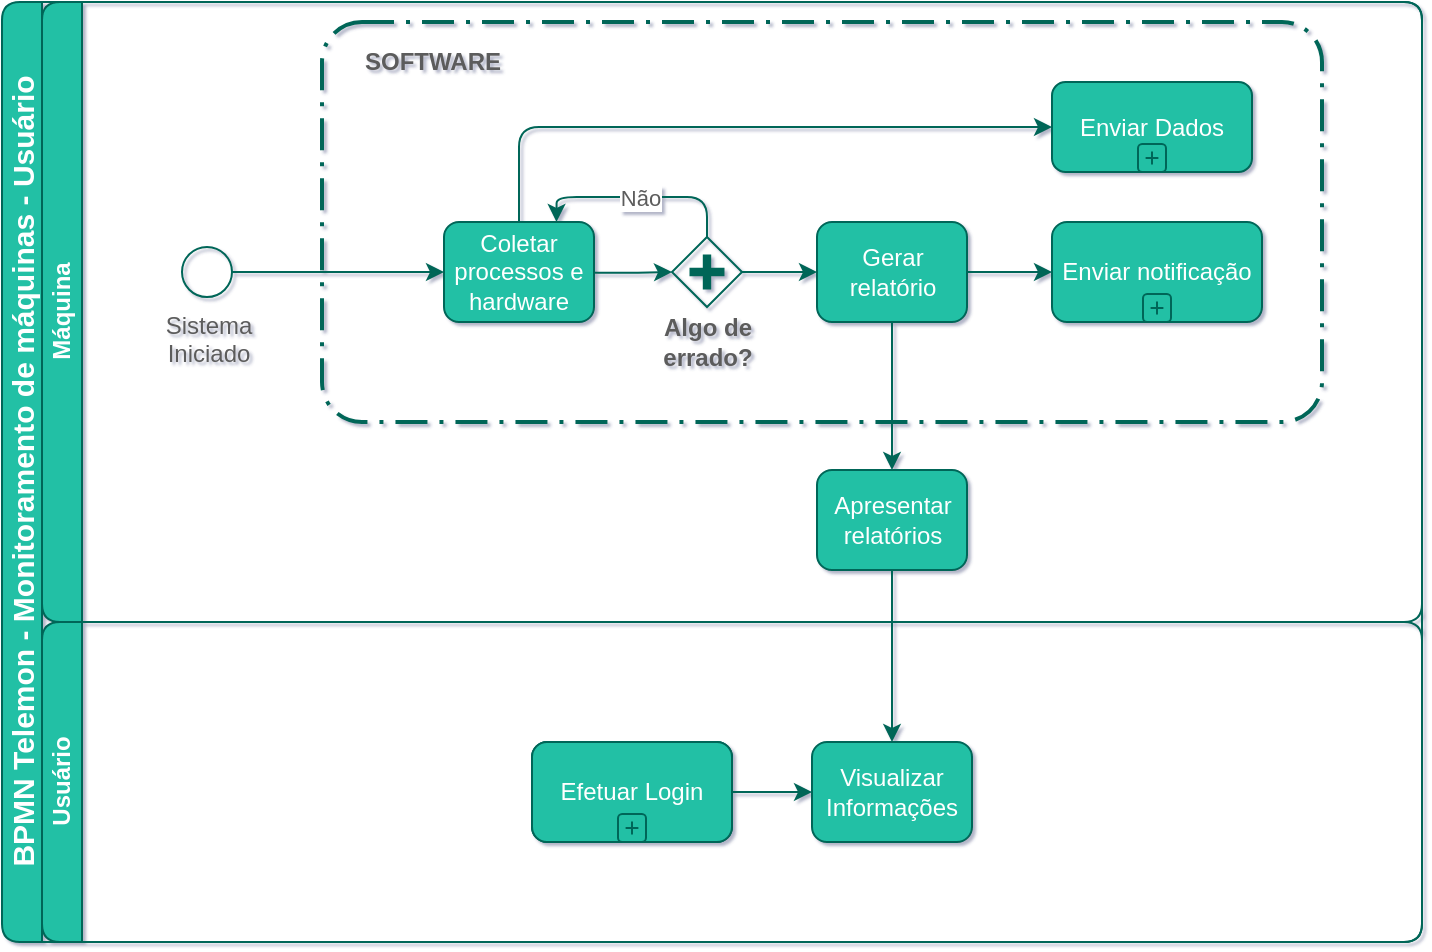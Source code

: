 <mxfile version="13.8.1" type="device"><diagram id="prtHgNgQTEPvFCAcTncT" name="Page-1"><mxGraphModel dx="1689" dy="617" grid="1" gridSize="10" guides="1" tooltips="1" connect="1" arrows="1" fold="1" page="1" pageScale="1" pageWidth="827" pageHeight="1169" background="none" math="0" shadow="1"><root><mxCell id="0"/><mxCell id="1" parent="0"/><mxCell id="dNxyNK7c78bLwvsdeMH5-19" value="&lt;font style=&quot;font-size: 15px&quot;&gt;BPMN Telemon - Monitoramento de máquinas - Usuário&lt;br&gt;&lt;/font&gt;" style="swimlane;html=1;childLayout=stackLayout;resizeParent=1;resizeParentMax=0;horizontal=0;startSize=20;horizontalStack=0;fillColor=#21C0A5;strokeColor=#006658;rounded=1;fontColor=#FFFFFF;" parent="1" vertex="1"><mxGeometry x="170" y="90" width="710" height="470" as="geometry"/></mxCell><mxCell id="JZtZou8N1OpLXoihapYi-7" value="Máquina" style="swimlane;html=1;startSize=20;horizontal=0;swimlaneFillColor=none;fillColor=#21C0A5;strokeColor=#006658;rounded=1;fontColor=#FFFFFF;" parent="dNxyNK7c78bLwvsdeMH5-19" vertex="1"><mxGeometry x="20" width="690" height="310" as="geometry"/></mxCell><mxCell id="JZtZou8N1OpLXoihapYi-55" value="Enviar Dados" style="html=1;whiteSpace=wrap;dropTarget=0;fillColor=#21C0A5;strokeColor=#006658;rounded=1;fontColor=#FFFFFF;" parent="JZtZou8N1OpLXoihapYi-7" vertex="1"><mxGeometry x="505" y="40" width="100" height="45" as="geometry"/></mxCell><mxCell id="JZtZou8N1OpLXoihapYi-56" value="" style="html=1;shape=plus;outlineConnect=0;fillColor=#21C0A5;strokeColor=#006658;fontColor=#5C5C5C;rounded=1;" parent="JZtZou8N1OpLXoihapYi-55" vertex="1"><mxGeometry x="0.5" y="1" width="14" height="14" relative="1" as="geometry"><mxPoint x="-7" y="-14" as="offset"/></mxGeometry></mxCell><mxCell id="JZtZou8N1OpLXoihapYi-19" value="" style="arcSize=10;dashed=1;strokeColor=#006658;fillColor=none;dashPattern=8 3 1 3;strokeWidth=2;fontColor=#5C5C5C;rounded=1;" parent="JZtZou8N1OpLXoihapYi-7" vertex="1"><mxGeometry x="140" y="10" width="500" height="200" as="geometry"/></mxCell><mxCell id="JZtZou8N1OpLXoihapYi-31" value="SOFTWARE" style="text;html=1;strokeColor=none;fillColor=none;align=center;verticalAlign=middle;whiteSpace=wrap;fontStyle=1;fontColor=#5C5C5C;rounded=1;" parent="JZtZou8N1OpLXoihapYi-7" vertex="1"><mxGeometry x="150" y="20" width="91" height="20" as="geometry"/></mxCell><mxCell id="VMBKq0ChkIBylZTfSyok-36" style="edgeStyle=orthogonalEdgeStyle;orthogonalLoop=1;jettySize=auto;html=1;exitX=1;exitY=0.5;exitDx=0;exitDy=0;entryX=0;entryY=0.5;entryDx=0;entryDy=0;strokeColor=#006658;fontColor=#5C5C5C;" parent="JZtZou8N1OpLXoihapYi-7" source="VMBKq0ChkIBylZTfSyok-11" target="JZtZou8N1OpLXoihapYi-29" edge="1"><mxGeometry relative="1" as="geometry"><mxPoint x="130" y="135" as="targetPoint"/></mxGeometry></mxCell><mxCell id="JZtZou8N1OpLXoihapYi-20" style="edgeStyle=orthogonalEdgeStyle;orthogonalLoop=1;jettySize=auto;html=1;exitX=1;exitY=0.5;exitDx=0;exitDy=0;entryX=0;entryY=0.5;entryDx=0;entryDy=0;entryPerimeter=0;strokeColor=#006658;fontColor=#5C5C5C;" parent="JZtZou8N1OpLXoihapYi-7" target="JZtZou8N1OpLXoihapYi-27" edge="1"><mxGeometry relative="1" as="geometry"><mxPoint x="260" y="135" as="sourcePoint"/><mxPoint x="271" y="-225" as="targetPoint"/></mxGeometry></mxCell><mxCell id="JZtZou8N1OpLXoihapYi-22" value="Não" style="edgeStyle=orthogonalEdgeStyle;orthogonalLoop=1;jettySize=auto;html=1;exitX=0.5;exitY=0;exitDx=0;exitDy=0;entryX=0.75;entryY=0;entryDx=0;entryDy=0;strokeColor=#006658;fontColor=#5C5C5C;" parent="JZtZou8N1OpLXoihapYi-7" source="JZtZou8N1OpLXoihapYi-27" target="JZtZou8N1OpLXoihapYi-29" edge="1"><mxGeometry relative="1" as="geometry"/></mxCell><mxCell id="JZtZou8N1OpLXoihapYi-28" style="edgeStyle=orthogonalEdgeStyle;orthogonalLoop=1;jettySize=auto;html=1;exitX=0.5;exitY=0;exitDx=0;exitDy=0;entryX=0;entryY=0.5;entryDx=0;entryDy=0;strokeColor=#006658;fontColor=#5C5C5C;" parent="JZtZou8N1OpLXoihapYi-7" source="JZtZou8N1OpLXoihapYi-29" target="JZtZou8N1OpLXoihapYi-55" edge="1"><mxGeometry relative="1" as="geometry"><mxPoint x="400" y="65" as="targetPoint"/></mxGeometry></mxCell><mxCell id="-PAT6MRzEBZQxyw_MmpQ-48" style="edgeStyle=orthogonalEdgeStyle;rounded=1;orthogonalLoop=1;jettySize=auto;html=1;exitX=1;exitY=0.5;exitDx=0;exitDy=0;entryX=0;entryY=0.5;entryDx=0;entryDy=0;strokeColor=#006658;" edge="1" parent="JZtZou8N1OpLXoihapYi-7" source="-PAT6MRzEBZQxyw_MmpQ-46" target="JZtZou8N1OpLXoihapYi-84"><mxGeometry relative="1" as="geometry"/></mxCell><mxCell id="-PAT6MRzEBZQxyw_MmpQ-51" style="edgeStyle=orthogonalEdgeStyle;rounded=1;sketch=0;orthogonalLoop=1;jettySize=auto;html=1;exitX=0.5;exitY=1;exitDx=0;exitDy=0;entryX=0.5;entryY=0;entryDx=0;entryDy=0;strokeColor=#006658;fillColor=#21C0A5;fontColor=#5C5C5C;" edge="1" parent="JZtZou8N1OpLXoihapYi-7" source="-PAT6MRzEBZQxyw_MmpQ-46" target="-PAT6MRzEBZQxyw_MmpQ-50"><mxGeometry relative="1" as="geometry"/></mxCell><mxCell id="-PAT6MRzEBZQxyw_MmpQ-46" value="Gerar relatório" style="shape=ext;html=1;whiteSpace=wrap;fillColor=#21C0A5;strokeColor=#006658;rounded=1;fontColor=#FFFFFF;" vertex="1" parent="JZtZou8N1OpLXoihapYi-7"><mxGeometry x="387.5" y="110" width="75" height="50" as="geometry"/></mxCell><mxCell id="JZtZou8N1OpLXoihapYi-84" value="Enviar notificação" style="html=1;whiteSpace=wrap;dropTarget=0;fillColor=#21C0A5;strokeColor=#006658;rounded=1;fontColor=#FFFFFF;" parent="JZtZou8N1OpLXoihapYi-7" vertex="1"><mxGeometry x="505" y="110" width="105" height="50" as="geometry"/></mxCell><mxCell id="JZtZou8N1OpLXoihapYi-85" value="" style="html=1;shape=plus;outlineConnect=0;fillColor=#21C0A5;strokeColor=#006658;fontColor=#5C5C5C;rounded=1;" parent="JZtZou8N1OpLXoihapYi-84" vertex="1"><mxGeometry x="0.5" y="1" width="14" height="14" relative="1" as="geometry"><mxPoint x="-7" y="-14" as="offset"/></mxGeometry></mxCell><mxCell id="VMBKq0ChkIBylZTfSyok-11" value="Sistema &lt;br&gt;Iniciado" style="shape=mxgraph.bpmn.shape;html=1;verticalLabelPosition=bottom;verticalAlign=top;align=center;perimeter=ellipsePerimeter;outlineConnect=0;outline=standard;symbol=general;strokeColor=#006658;fontColor=#5C5C5C;rounded=1;fillColor=none;" parent="JZtZou8N1OpLXoihapYi-7" vertex="1"><mxGeometry x="70" y="122.5" width="25" height="25" as="geometry"/></mxCell><mxCell id="JZtZou8N1OpLXoihapYi-30" value="Algo de errado?" style="text;html=1;strokeColor=none;fillColor=none;align=center;verticalAlign=middle;whiteSpace=wrap;fontStyle=1;fontColor=#5C5C5C;rounded=1;" parent="JZtZou8N1OpLXoihapYi-7" vertex="1"><mxGeometry x="296.5" y="160" width="72" height="20" as="geometry"/></mxCell><mxCell id="JZtZou8N1OpLXoihapYi-29" value="Coletar processos e hardware" style="shape=ext;html=1;whiteSpace=wrap;fillColor=#21C0A5;strokeColor=#006658;rounded=1;fontColor=#FFFFFF;" parent="JZtZou8N1OpLXoihapYi-7" vertex="1"><mxGeometry x="201" y="110" width="75" height="50" as="geometry"/></mxCell><mxCell id="-PAT6MRzEBZQxyw_MmpQ-47" style="edgeStyle=orthogonalEdgeStyle;rounded=1;orthogonalLoop=1;jettySize=auto;html=1;exitX=1;exitY=0.5;exitDx=0;exitDy=0;strokeColor=#006658;" edge="1" parent="JZtZou8N1OpLXoihapYi-7" source="JZtZou8N1OpLXoihapYi-27" target="-PAT6MRzEBZQxyw_MmpQ-46"><mxGeometry relative="1" as="geometry"/></mxCell><mxCell id="JZtZou8N1OpLXoihapYi-27" value="&lt;div style=&quot;text-align: justify&quot;&gt;&lt;br&gt;&lt;/div&gt;" style="shape=mxgraph.bpmn.shape;html=1;verticalLabelPosition=bottom;verticalAlign=top;align=center;perimeter=rhombusPerimeter;background=gateway;outlineConnect=0;outline=none;symbol=parallelGw;strokeColor=#006658;fontColor=#5C5C5C;rounded=1;fillColor=none;" parent="JZtZou8N1OpLXoihapYi-7" vertex="1"><mxGeometry x="315" y="117.5" width="35" height="35" as="geometry"/></mxCell><mxCell id="-PAT6MRzEBZQxyw_MmpQ-50" value="Apresentar relatórios" style="shape=ext;html=1;whiteSpace=wrap;fillColor=#21C0A5;strokeColor=#006658;rounded=1;fontColor=#FFFFFF;" vertex="1" parent="JZtZou8N1OpLXoihapYi-7"><mxGeometry x="387.5" y="234" width="75" height="50" as="geometry"/></mxCell><mxCell id="dNxyNK7c78bLwvsdeMH5-21" value="Usuário" style="swimlane;html=1;startSize=20;horizontal=0;fillColor=#21C0A5;strokeColor=#006658;rounded=1;fontColor=#FFFFFF;" parent="dNxyNK7c78bLwvsdeMH5-19" vertex="1"><mxGeometry x="20" y="310" width="690" height="160" as="geometry"/></mxCell><mxCell id="-PAT6MRzEBZQxyw_MmpQ-27" style="edgeStyle=orthogonalEdgeStyle;orthogonalLoop=1;jettySize=auto;html=1;exitX=1;exitY=0.5;exitDx=0;exitDy=0;entryX=0;entryY=0.5;entryDx=0;entryDy=0;strokeColor=#006658;fontColor=#5C5C5C;" edge="1" parent="dNxyNK7c78bLwvsdeMH5-21" source="-PAT6MRzEBZQxyw_MmpQ-34" target="-PAT6MRzEBZQxyw_MmpQ-37"><mxGeometry relative="1" as="geometry"/></mxCell><mxCell id="-PAT6MRzEBZQxyw_MmpQ-37" value="Visualizar Informações" style="whiteSpace=wrap;html=1;fillColor=#21C0A5;strokeColor=#006658;rounded=1;fontColor=#FFFFFF;" vertex="1" parent="dNxyNK7c78bLwvsdeMH5-21"><mxGeometry x="385" y="60" width="80" height="50" as="geometry"/></mxCell><mxCell id="-PAT6MRzEBZQxyw_MmpQ-34" value="Efetuar Login" style="html=1;whiteSpace=wrap;dropTarget=0;fillColor=#21C0A5;strokeColor=#006658;fontColor=#5C5C5C;rounded=1;" vertex="1" parent="dNxyNK7c78bLwvsdeMH5-21"><mxGeometry x="245" y="60" width="100" height="50" as="geometry"/></mxCell><mxCell id="-PAT6MRzEBZQxyw_MmpQ-35" value="" style="html=1;shape=plus;outlineConnect=0;fillColor=#21C0A5;strokeColor=#006658;fontColor=#5C5C5C;rounded=1;" vertex="1" parent="-PAT6MRzEBZQxyw_MmpQ-34"><mxGeometry x="0.5" y="1" width="14" height="14" relative="1" as="geometry"><mxPoint x="-7" y="-14" as="offset"/></mxGeometry></mxCell><mxCell id="-PAT6MRzEBZQxyw_MmpQ-32" value="Efetuar Login" style="html=1;whiteSpace=wrap;dropTarget=0;fillColor=#21C0A5;strokeColor=#006658;rounded=1;fontColor=#FFFFFF;" vertex="1" parent="dNxyNK7c78bLwvsdeMH5-21"><mxGeometry x="245" y="60" width="100" height="50" as="geometry"/></mxCell><mxCell id="-PAT6MRzEBZQxyw_MmpQ-33" value="" style="html=1;shape=plus;outlineConnect=0;fillColor=#21C0A5;strokeColor=#006658;fontColor=#5C5C5C;rounded=1;" vertex="1" parent="-PAT6MRzEBZQxyw_MmpQ-32"><mxGeometry x="0.5" y="1" width="14" height="14" relative="1" as="geometry"><mxPoint x="-7" y="-14" as="offset"/></mxGeometry></mxCell><mxCell id="-PAT6MRzEBZQxyw_MmpQ-52" style="edgeStyle=orthogonalEdgeStyle;rounded=1;sketch=0;orthogonalLoop=1;jettySize=auto;html=1;exitX=0.5;exitY=1;exitDx=0;exitDy=0;entryX=0.5;entryY=0;entryDx=0;entryDy=0;strokeColor=#006658;fillColor=#21C0A5;fontColor=#5C5C5C;" edge="1" parent="dNxyNK7c78bLwvsdeMH5-19" source="-PAT6MRzEBZQxyw_MmpQ-50" target="-PAT6MRzEBZQxyw_MmpQ-37"><mxGeometry relative="1" as="geometry"/></mxCell></root></mxGraphModel></diagram></mxfile>